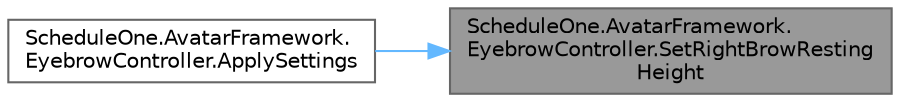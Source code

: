 digraph "ScheduleOne.AvatarFramework.EyebrowController.SetRightBrowRestingHeight"
{
 // LATEX_PDF_SIZE
  bgcolor="transparent";
  edge [fontname=Helvetica,fontsize=10,labelfontname=Helvetica,labelfontsize=10];
  node [fontname=Helvetica,fontsize=10,shape=box,height=0.2,width=0.4];
  rankdir="RL";
  Node1 [id="Node000001",label="ScheduleOne.AvatarFramework.\lEyebrowController.SetRightBrowResting\lHeight",height=0.2,width=0.4,color="gray40", fillcolor="grey60", style="filled", fontcolor="black",tooltip=" "];
  Node1 -> Node2 [id="edge1_Node000001_Node000002",dir="back",color="steelblue1",style="solid",tooltip=" "];
  Node2 [id="Node000002",label="ScheduleOne.AvatarFramework.\lEyebrowController.ApplySettings",height=0.2,width=0.4,color="grey40", fillcolor="white", style="filled",URL="$class_schedule_one_1_1_avatar_framework_1_1_eyebrow_controller.html#aa091429291a1c69802434a5bdfd6dd6f",tooltip=" "];
}
